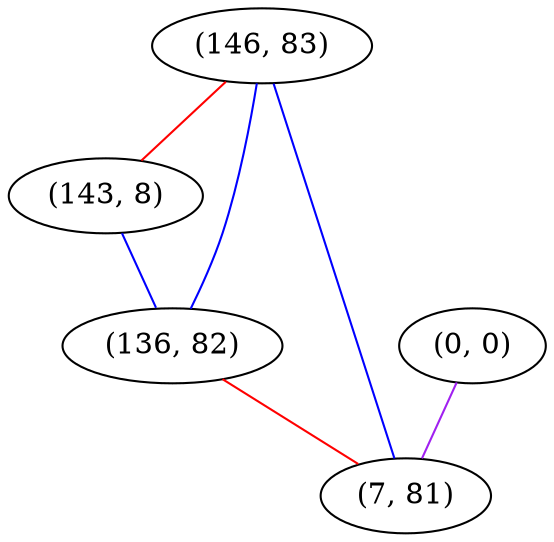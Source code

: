 graph "" {
"(146, 83)";
"(0, 0)";
"(143, 8)";
"(136, 82)";
"(7, 81)";
"(146, 83)" -- "(143, 8)"  [color=red, key=0, weight=1];
"(146, 83)" -- "(136, 82)"  [color=blue, key=0, weight=3];
"(146, 83)" -- "(7, 81)"  [color=blue, key=0, weight=3];
"(0, 0)" -- "(7, 81)"  [color=purple, key=0, weight=4];
"(143, 8)" -- "(136, 82)"  [color=blue, key=0, weight=3];
"(136, 82)" -- "(7, 81)"  [color=red, key=0, weight=1];
}
